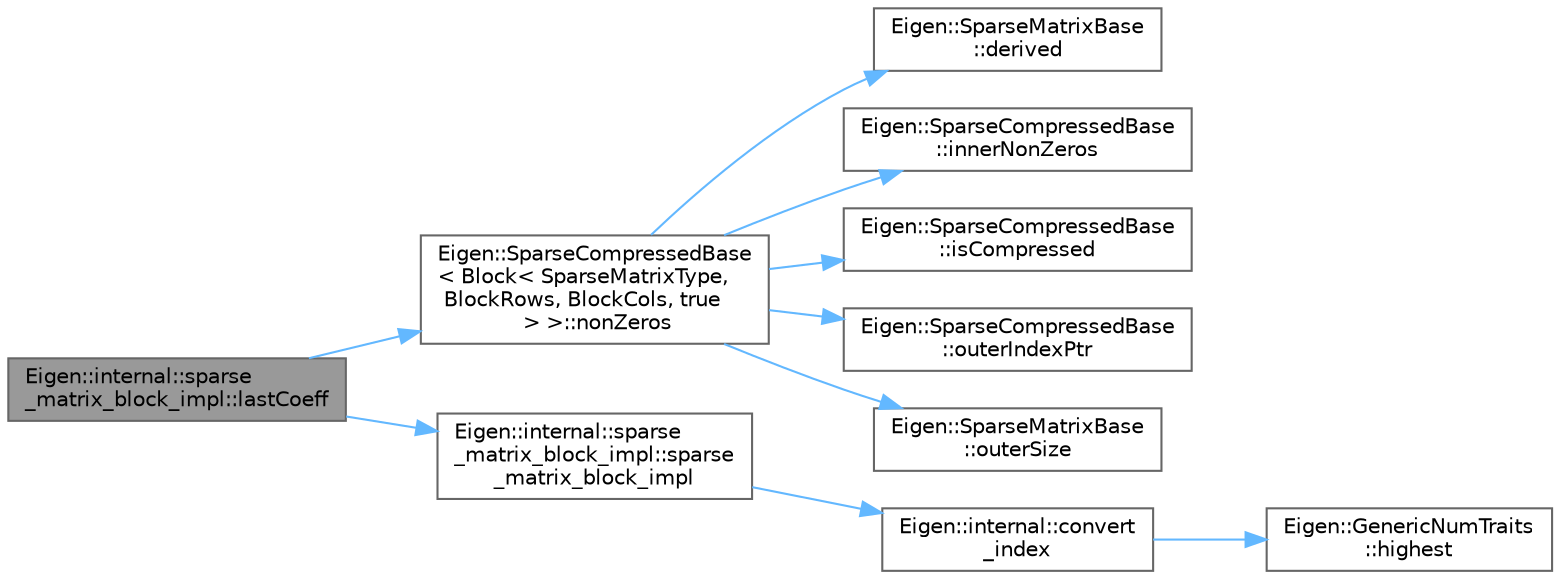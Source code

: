 digraph "Eigen::internal::sparse_matrix_block_impl::lastCoeff"
{
 // LATEX_PDF_SIZE
  bgcolor="transparent";
  edge [fontname=Helvetica,fontsize=10,labelfontname=Helvetica,labelfontsize=10];
  node [fontname=Helvetica,fontsize=10,shape=box,height=0.2,width=0.4];
  rankdir="LR";
  Node1 [id="Node000001",label="Eigen::internal::sparse\l_matrix_block_impl::lastCoeff",height=0.2,width=0.4,color="gray40", fillcolor="grey60", style="filled", fontcolor="black",tooltip=" "];
  Node1 -> Node2 [id="edge1_Node000001_Node000002",color="steelblue1",style="solid",tooltip=" "];
  Node2 [id="Node000002",label="Eigen::SparseCompressedBase\l\< Block\< SparseMatrixType,\l BlockRows, BlockCols, true\l \> \>::nonZeros",height=0.2,width=0.4,color="grey40", fillcolor="white", style="filled",URL="$class_eigen_1_1_sparse_compressed_base.html#a03de8b3da2c142ce8698a76123b3e7d3",tooltip=" "];
  Node2 -> Node3 [id="edge2_Node000002_Node000003",color="steelblue1",style="solid",tooltip=" "];
  Node3 [id="Node000003",label="Eigen::SparseMatrixBase\l::derived",height=0.2,width=0.4,color="grey40", fillcolor="white", style="filled",URL="$class_eigen_1_1_sparse_matrix_base.html#a120cdb461652f81d4a5dd5632809350e",tooltip=" "];
  Node2 -> Node4 [id="edge3_Node000002_Node000004",color="steelblue1",style="solid",tooltip=" "];
  Node4 [id="Node000004",label="Eigen::SparseCompressedBase\l::innerNonZeros",height=0.2,width=0.4,color="grey40", fillcolor="white", style="filled",URL="$class_eigen_1_1_sparse_compressed_base.html#a45231f97db2d186163e8fbe97d3bbdab",tooltip=" "];
  Node2 -> Node5 [id="edge4_Node000002_Node000005",color="steelblue1",style="solid",tooltip=" "];
  Node5 [id="Node000005",label="Eigen::SparseCompressedBase\l::isCompressed",height=0.2,width=0.4,color="grey40", fillcolor="white", style="filled",URL="$class_eigen_1_1_sparse_compressed_base.html#a837934b33a80fe996ff20500373d3a61",tooltip=" "];
  Node2 -> Node6 [id="edge5_Node000002_Node000006",color="steelblue1",style="solid",tooltip=" "];
  Node6 [id="Node000006",label="Eigen::SparseCompressedBase\l::outerIndexPtr",height=0.2,width=0.4,color="grey40", fillcolor="white", style="filled",URL="$class_eigen_1_1_sparse_compressed_base.html#a90208df76cc1c9b8d6ada53fea913de9",tooltip=" "];
  Node2 -> Node7 [id="edge6_Node000002_Node000007",color="steelblue1",style="solid",tooltip=" "];
  Node7 [id="Node000007",label="Eigen::SparseMatrixBase\l::outerSize",height=0.2,width=0.4,color="grey40", fillcolor="white", style="filled",URL="$class_eigen_1_1_sparse_matrix_base.html#ac86cc88a4cfef21db6b64ec0ab4c8f0a",tooltip=" "];
  Node1 -> Node8 [id="edge7_Node000001_Node000008",color="steelblue1",style="solid",tooltip=" "];
  Node8 [id="Node000008",label="Eigen::internal::sparse\l_matrix_block_impl::sparse\l_matrix_block_impl",height=0.2,width=0.4,color="grey40", fillcolor="white", style="filled",URL="$class_eigen_1_1internal_1_1sparse__matrix__block__impl.html#a774cbba24725f7aff7dd861ea497726e",tooltip=" "];
  Node8 -> Node9 [id="edge8_Node000008_Node000009",color="steelblue1",style="solid",tooltip=" "];
  Node9 [id="Node000009",label="Eigen::internal::convert\l_index",height=0.2,width=0.4,color="grey40", fillcolor="white", style="filled",URL="$namespace_eigen_1_1internal.html#a66f17ef65b1821965dcb8ad9a660b064",tooltip=" "];
  Node9 -> Node10 [id="edge9_Node000009_Node000010",color="steelblue1",style="solid",tooltip=" "];
  Node10 [id="Node000010",label="Eigen::GenericNumTraits\l::highest",height=0.2,width=0.4,color="grey40", fillcolor="white", style="filled",URL="$struct_eigen_1_1_generic_num_traits.html#a65bdb77320d731419c061b91b8c4c5be",tooltip=" "];
}
